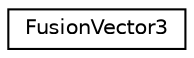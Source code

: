 digraph "Graphical Class Hierarchy"
{
  edge [fontname="Helvetica",fontsize="10",labelfontname="Helvetica",labelfontsize="10"];
  node [fontname="Helvetica",fontsize="10",shape=record];
  rankdir="LR";
  Node1 [label="FusionVector3",height=0.2,width=0.4,color="black", fillcolor="white", style="filled",URL="$union_fusion_vector3.html",tooltip="Three-dimensional spacial vector. "];
}
